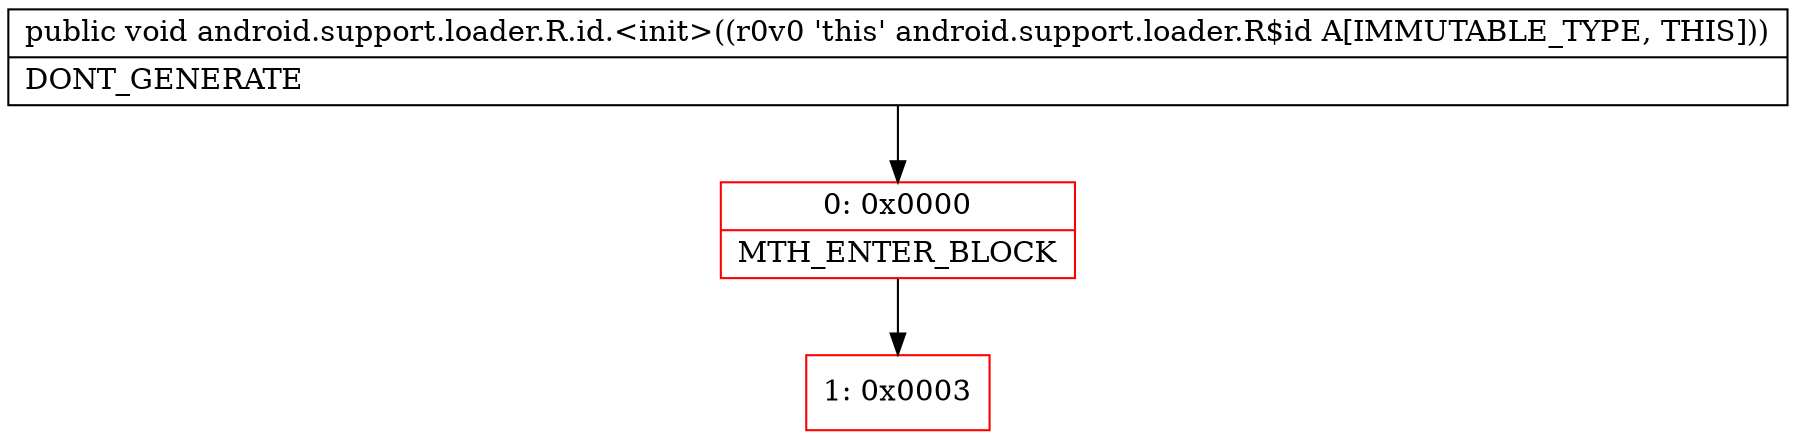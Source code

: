 digraph "CFG forandroid.support.loader.R.id.\<init\>()V" {
subgraph cluster_Region_1837602942 {
label = "R(0)";
node [shape=record,color=blue];
}
Node_0 [shape=record,color=red,label="{0\:\ 0x0000|MTH_ENTER_BLOCK\l}"];
Node_1 [shape=record,color=red,label="{1\:\ 0x0003}"];
MethodNode[shape=record,label="{public void android.support.loader.R.id.\<init\>((r0v0 'this' android.support.loader.R$id A[IMMUTABLE_TYPE, THIS]))  | DONT_GENERATE\l}"];
MethodNode -> Node_0;
Node_0 -> Node_1;
}

